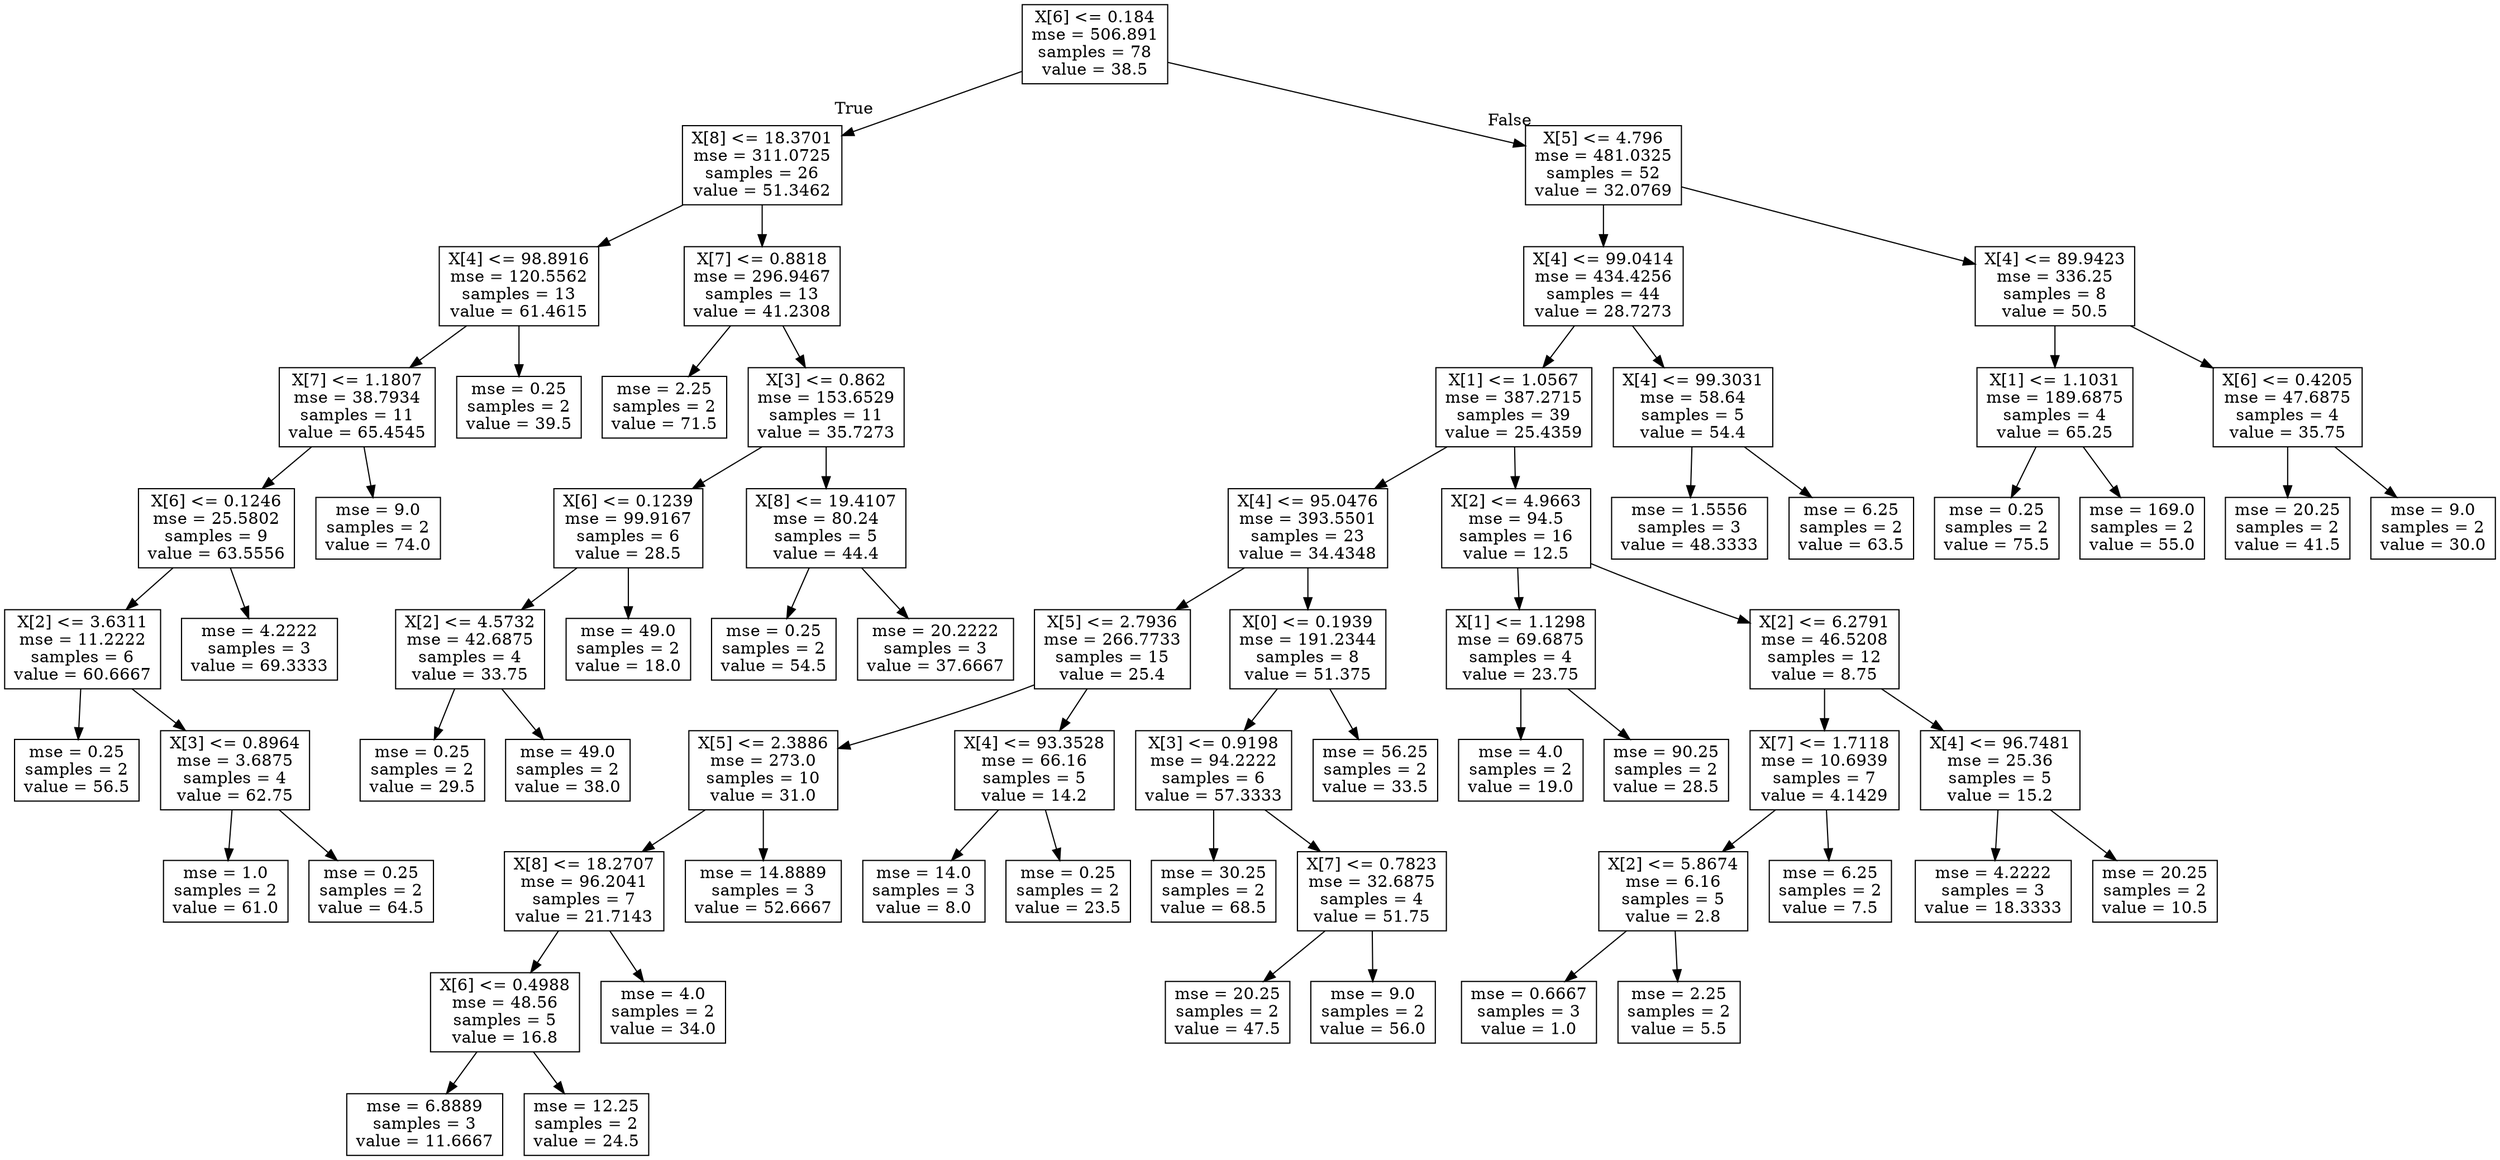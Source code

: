 digraph Tree {
node [shape=box] ;
0 [label="X[6] <= 0.184\nmse = 506.891\nsamples = 78\nvalue = 38.5"] ;
1 [label="X[8] <= 18.3701\nmse = 311.0725\nsamples = 26\nvalue = 51.3462"] ;
0 -> 1 [labeldistance=2.5, labelangle=45, headlabel="True"] ;
2 [label="X[4] <= 98.8916\nmse = 120.5562\nsamples = 13\nvalue = 61.4615"] ;
1 -> 2 ;
3 [label="X[7] <= 1.1807\nmse = 38.7934\nsamples = 11\nvalue = 65.4545"] ;
2 -> 3 ;
4 [label="X[6] <= 0.1246\nmse = 25.5802\nsamples = 9\nvalue = 63.5556"] ;
3 -> 4 ;
5 [label="X[2] <= 3.6311\nmse = 11.2222\nsamples = 6\nvalue = 60.6667"] ;
4 -> 5 ;
6 [label="mse = 0.25\nsamples = 2\nvalue = 56.5"] ;
5 -> 6 ;
7 [label="X[3] <= 0.8964\nmse = 3.6875\nsamples = 4\nvalue = 62.75"] ;
5 -> 7 ;
8 [label="mse = 1.0\nsamples = 2\nvalue = 61.0"] ;
7 -> 8 ;
9 [label="mse = 0.25\nsamples = 2\nvalue = 64.5"] ;
7 -> 9 ;
10 [label="mse = 4.2222\nsamples = 3\nvalue = 69.3333"] ;
4 -> 10 ;
11 [label="mse = 9.0\nsamples = 2\nvalue = 74.0"] ;
3 -> 11 ;
12 [label="mse = 0.25\nsamples = 2\nvalue = 39.5"] ;
2 -> 12 ;
13 [label="X[7] <= 0.8818\nmse = 296.9467\nsamples = 13\nvalue = 41.2308"] ;
1 -> 13 ;
14 [label="mse = 2.25\nsamples = 2\nvalue = 71.5"] ;
13 -> 14 ;
15 [label="X[3] <= 0.862\nmse = 153.6529\nsamples = 11\nvalue = 35.7273"] ;
13 -> 15 ;
16 [label="X[6] <= 0.1239\nmse = 99.9167\nsamples = 6\nvalue = 28.5"] ;
15 -> 16 ;
17 [label="X[2] <= 4.5732\nmse = 42.6875\nsamples = 4\nvalue = 33.75"] ;
16 -> 17 ;
18 [label="mse = 0.25\nsamples = 2\nvalue = 29.5"] ;
17 -> 18 ;
19 [label="mse = 49.0\nsamples = 2\nvalue = 38.0"] ;
17 -> 19 ;
20 [label="mse = 49.0\nsamples = 2\nvalue = 18.0"] ;
16 -> 20 ;
21 [label="X[8] <= 19.4107\nmse = 80.24\nsamples = 5\nvalue = 44.4"] ;
15 -> 21 ;
22 [label="mse = 0.25\nsamples = 2\nvalue = 54.5"] ;
21 -> 22 ;
23 [label="mse = 20.2222\nsamples = 3\nvalue = 37.6667"] ;
21 -> 23 ;
24 [label="X[5] <= 4.796\nmse = 481.0325\nsamples = 52\nvalue = 32.0769"] ;
0 -> 24 [labeldistance=2.5, labelangle=-45, headlabel="False"] ;
25 [label="X[4] <= 99.0414\nmse = 434.4256\nsamples = 44\nvalue = 28.7273"] ;
24 -> 25 ;
26 [label="X[1] <= 1.0567\nmse = 387.2715\nsamples = 39\nvalue = 25.4359"] ;
25 -> 26 ;
27 [label="X[4] <= 95.0476\nmse = 393.5501\nsamples = 23\nvalue = 34.4348"] ;
26 -> 27 ;
28 [label="X[5] <= 2.7936\nmse = 266.7733\nsamples = 15\nvalue = 25.4"] ;
27 -> 28 ;
29 [label="X[5] <= 2.3886\nmse = 273.0\nsamples = 10\nvalue = 31.0"] ;
28 -> 29 ;
30 [label="X[8] <= 18.2707\nmse = 96.2041\nsamples = 7\nvalue = 21.7143"] ;
29 -> 30 ;
31 [label="X[6] <= 0.4988\nmse = 48.56\nsamples = 5\nvalue = 16.8"] ;
30 -> 31 ;
32 [label="mse = 6.8889\nsamples = 3\nvalue = 11.6667"] ;
31 -> 32 ;
33 [label="mse = 12.25\nsamples = 2\nvalue = 24.5"] ;
31 -> 33 ;
34 [label="mse = 4.0\nsamples = 2\nvalue = 34.0"] ;
30 -> 34 ;
35 [label="mse = 14.8889\nsamples = 3\nvalue = 52.6667"] ;
29 -> 35 ;
36 [label="X[4] <= 93.3528\nmse = 66.16\nsamples = 5\nvalue = 14.2"] ;
28 -> 36 ;
37 [label="mse = 14.0\nsamples = 3\nvalue = 8.0"] ;
36 -> 37 ;
38 [label="mse = 0.25\nsamples = 2\nvalue = 23.5"] ;
36 -> 38 ;
39 [label="X[0] <= 0.1939\nmse = 191.2344\nsamples = 8\nvalue = 51.375"] ;
27 -> 39 ;
40 [label="X[3] <= 0.9198\nmse = 94.2222\nsamples = 6\nvalue = 57.3333"] ;
39 -> 40 ;
41 [label="mse = 30.25\nsamples = 2\nvalue = 68.5"] ;
40 -> 41 ;
42 [label="X[7] <= 0.7823\nmse = 32.6875\nsamples = 4\nvalue = 51.75"] ;
40 -> 42 ;
43 [label="mse = 20.25\nsamples = 2\nvalue = 47.5"] ;
42 -> 43 ;
44 [label="mse = 9.0\nsamples = 2\nvalue = 56.0"] ;
42 -> 44 ;
45 [label="mse = 56.25\nsamples = 2\nvalue = 33.5"] ;
39 -> 45 ;
46 [label="X[2] <= 4.9663\nmse = 94.5\nsamples = 16\nvalue = 12.5"] ;
26 -> 46 ;
47 [label="X[1] <= 1.1298\nmse = 69.6875\nsamples = 4\nvalue = 23.75"] ;
46 -> 47 ;
48 [label="mse = 4.0\nsamples = 2\nvalue = 19.0"] ;
47 -> 48 ;
49 [label="mse = 90.25\nsamples = 2\nvalue = 28.5"] ;
47 -> 49 ;
50 [label="X[2] <= 6.2791\nmse = 46.5208\nsamples = 12\nvalue = 8.75"] ;
46 -> 50 ;
51 [label="X[7] <= 1.7118\nmse = 10.6939\nsamples = 7\nvalue = 4.1429"] ;
50 -> 51 ;
52 [label="X[2] <= 5.8674\nmse = 6.16\nsamples = 5\nvalue = 2.8"] ;
51 -> 52 ;
53 [label="mse = 0.6667\nsamples = 3\nvalue = 1.0"] ;
52 -> 53 ;
54 [label="mse = 2.25\nsamples = 2\nvalue = 5.5"] ;
52 -> 54 ;
55 [label="mse = 6.25\nsamples = 2\nvalue = 7.5"] ;
51 -> 55 ;
56 [label="X[4] <= 96.7481\nmse = 25.36\nsamples = 5\nvalue = 15.2"] ;
50 -> 56 ;
57 [label="mse = 4.2222\nsamples = 3\nvalue = 18.3333"] ;
56 -> 57 ;
58 [label="mse = 20.25\nsamples = 2\nvalue = 10.5"] ;
56 -> 58 ;
59 [label="X[4] <= 99.3031\nmse = 58.64\nsamples = 5\nvalue = 54.4"] ;
25 -> 59 ;
60 [label="mse = 1.5556\nsamples = 3\nvalue = 48.3333"] ;
59 -> 60 ;
61 [label="mse = 6.25\nsamples = 2\nvalue = 63.5"] ;
59 -> 61 ;
62 [label="X[4] <= 89.9423\nmse = 336.25\nsamples = 8\nvalue = 50.5"] ;
24 -> 62 ;
63 [label="X[1] <= 1.1031\nmse = 189.6875\nsamples = 4\nvalue = 65.25"] ;
62 -> 63 ;
64 [label="mse = 0.25\nsamples = 2\nvalue = 75.5"] ;
63 -> 64 ;
65 [label="mse = 169.0\nsamples = 2\nvalue = 55.0"] ;
63 -> 65 ;
66 [label="X[6] <= 0.4205\nmse = 47.6875\nsamples = 4\nvalue = 35.75"] ;
62 -> 66 ;
67 [label="mse = 20.25\nsamples = 2\nvalue = 41.5"] ;
66 -> 67 ;
68 [label="mse = 9.0\nsamples = 2\nvalue = 30.0"] ;
66 -> 68 ;
}